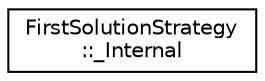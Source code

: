 digraph "Graphical Class Hierarchy"
{
 // LATEX_PDF_SIZE
  edge [fontname="Helvetica",fontsize="10",labelfontname="Helvetica",labelfontsize="10"];
  node [fontname="Helvetica",fontsize="10",shape=record];
  rankdir="LR";
  Node0 [label="FirstSolutionStrategy\l::_Internal",height=0.2,width=0.4,color="black", fillcolor="white", style="filled",URL="$classoperations__research_1_1_first_solution_strategy_1_1___internal.html",tooltip=" "];
}
